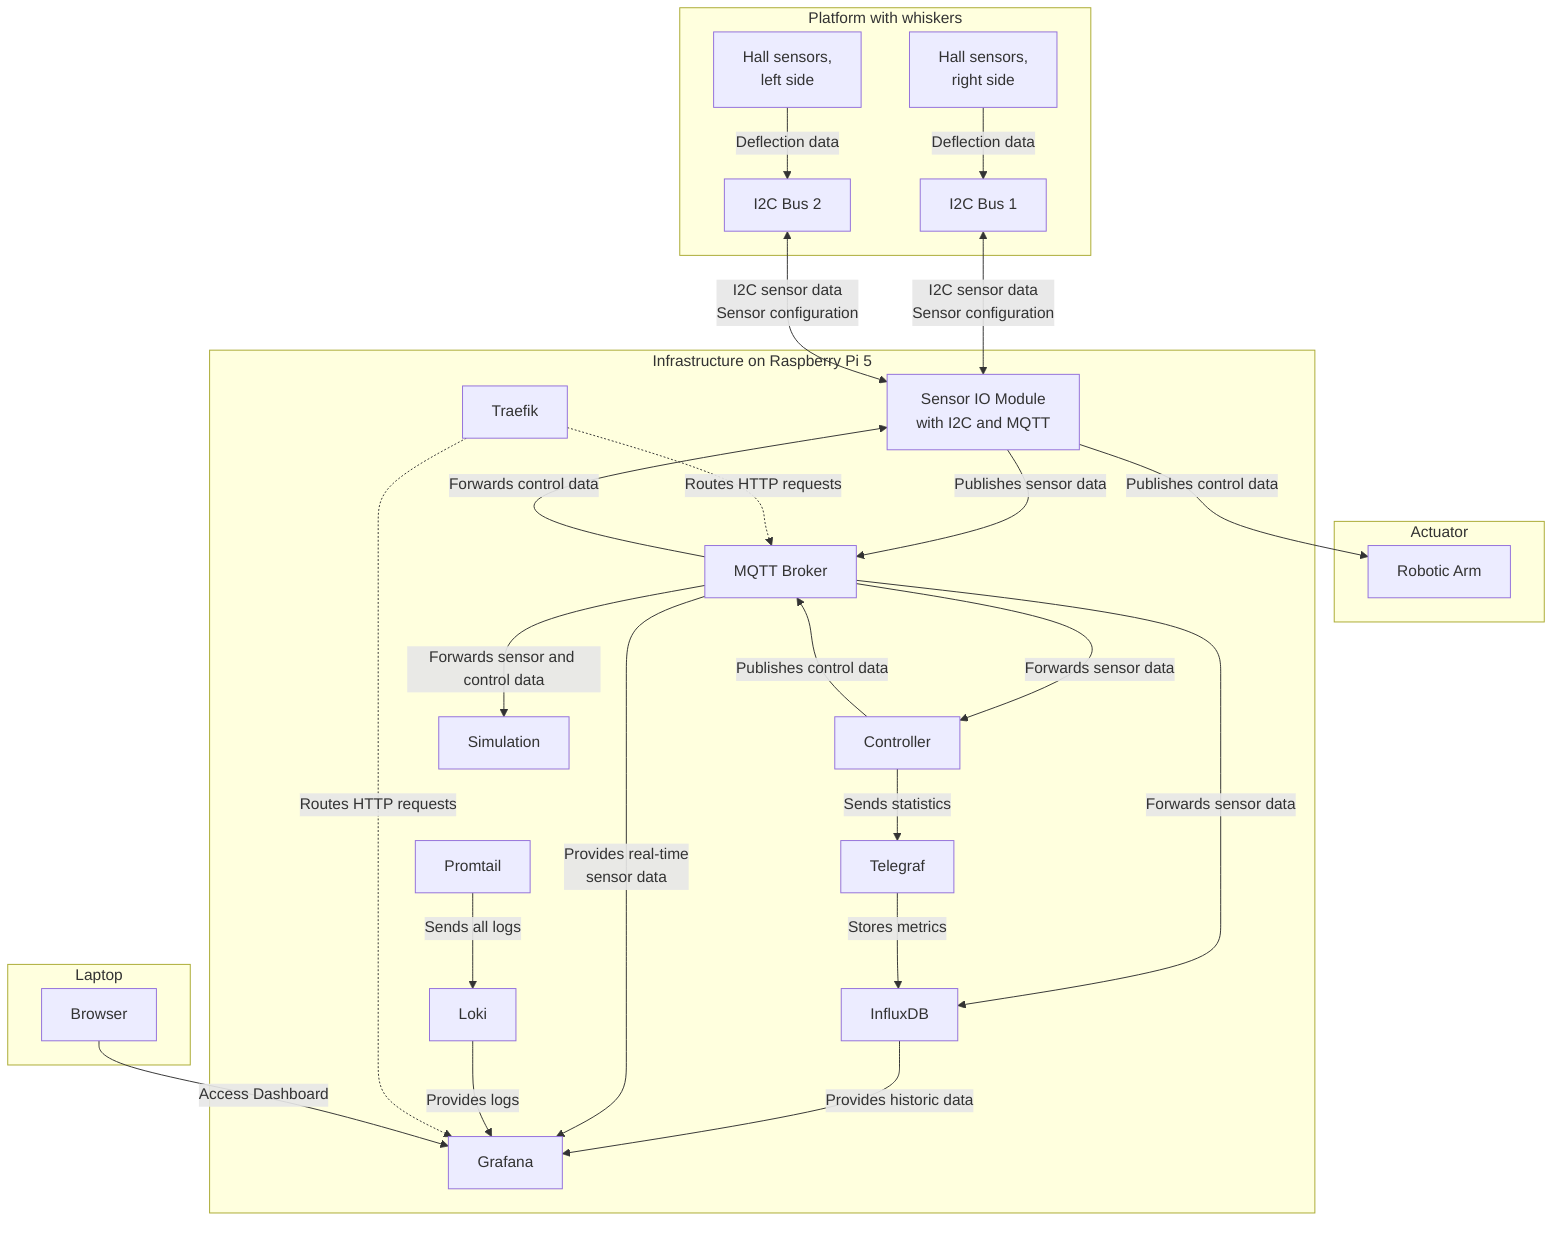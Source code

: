 graph TD;
    subgraph Platform with whiskers
        W1[Hall sensors,<br>left side]
        W2[Hall sensors,<br>right side]
        B1[I2C Bus 1]
        B2[I2C Bus 2]
    end

    subgraph Actuator
        R[Robotic Arm]
    end

    subgraph Laptop
        BR[Browser]
    end

    subgraph Infrastructure on Raspberry Pi 5
        S[Sensor IO Module<br>with I2C and MQTT]
        C[Controller]
        M[MQTT Broker]
        T[Telegraf]
        I[InfluxDB]
        G[Grafana]
        P[Promtail]
        L[Loki]
        X[Traefik]
        J[Simulation]
    end

    W1 -->|Deflection data| B2
    W2 -->|Deflection data| B1

    B1 <-->|I2C sensor data<br>Sensor configuration| S
    B2 <-->|I2C sensor data<br>Sensor configuration| S
    S -->|Publishes sensor data| M
    S -->|Publishes control data| R
    M -->|Forwards control data| S
    M -->|Forwards sensor data| C
    M -->|Forwards sensor data| I
    C -->|Publishes control data| M
    C -->|Sends statistics| T
    M -->|Forwards sensor and control data| J
    T -->|Stores metrics| I
    I -->|Provides historic data| G
    M -->|Provides real-time<br>sensor data| G
    P -->|Sends all logs| L
    L -->|Provides logs| G
    X -.->|Routes HTTP requests| G
    X -.->|Routes HTTP requests| M
    BR -->|Access Dashboard| G